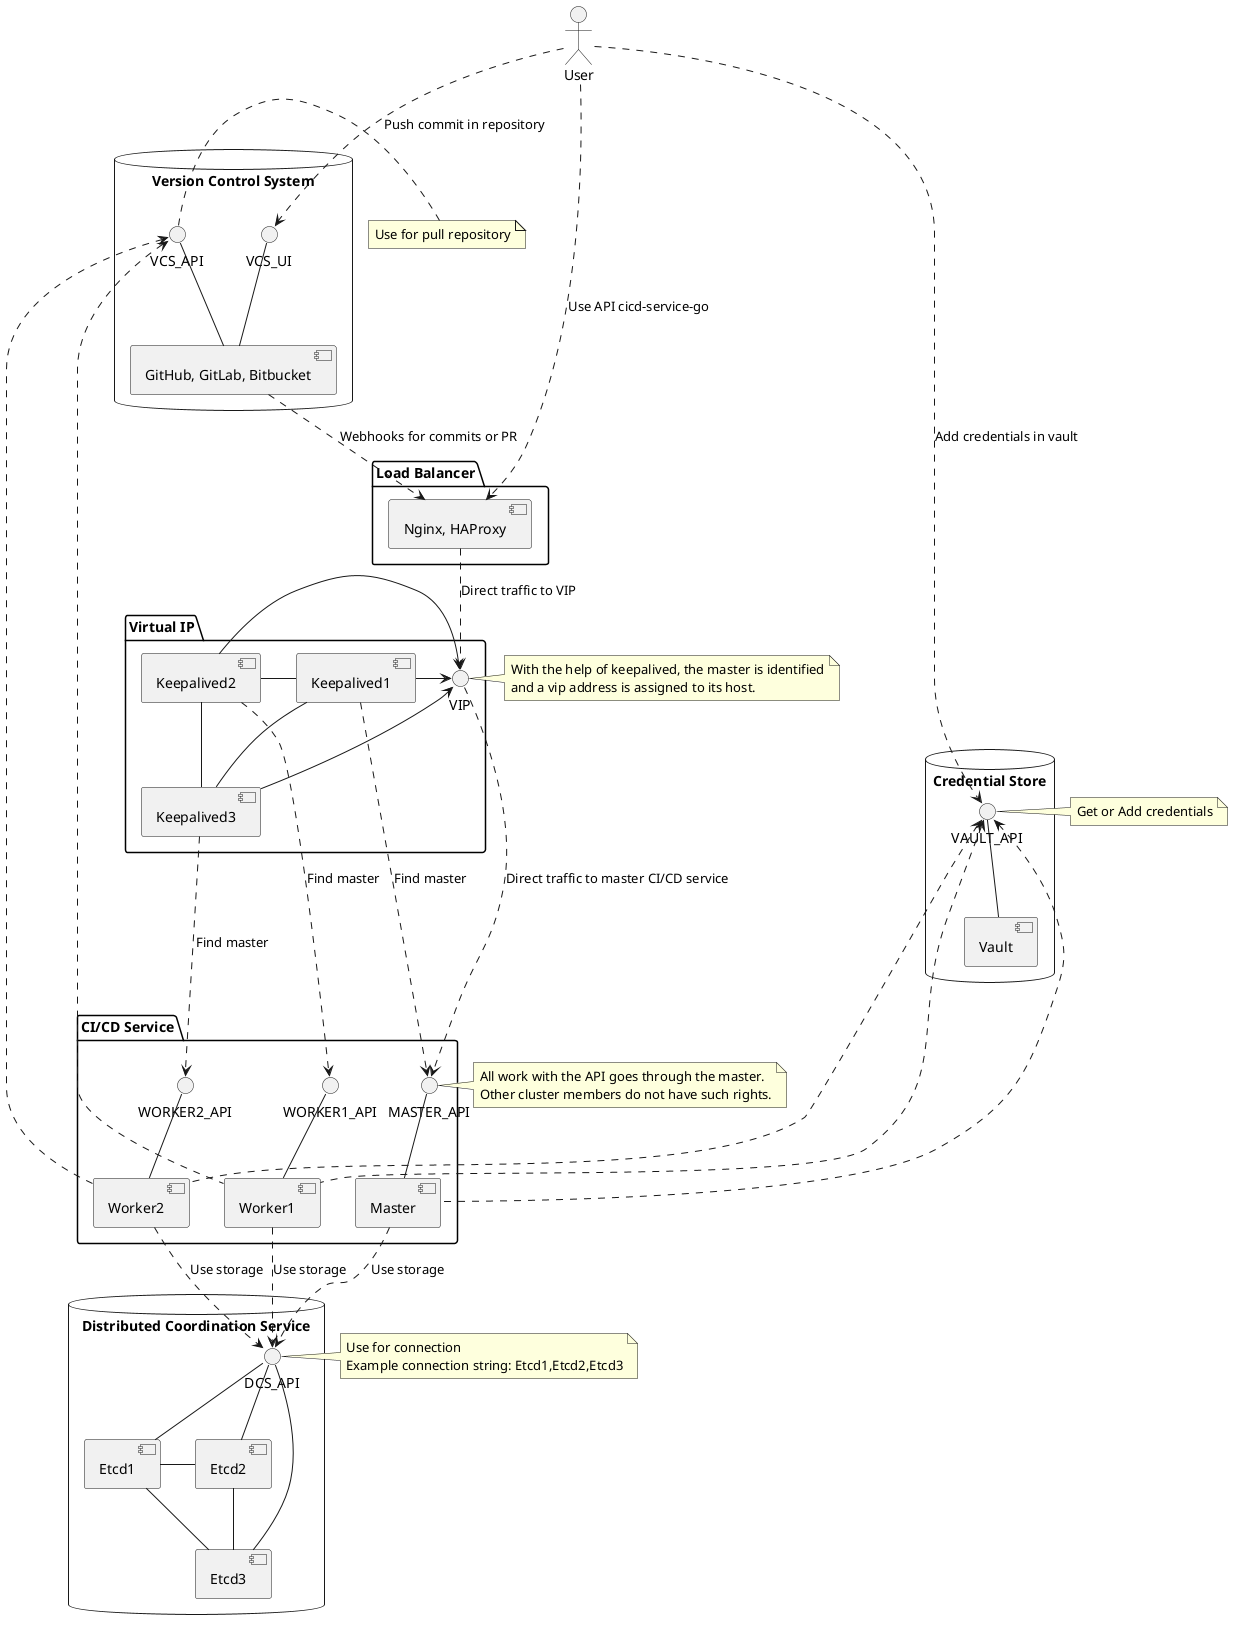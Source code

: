 @startuml

top to bottom direction

database "Version Control System" {
    interface VCS_UI
    interface VCS_API
    VCS_API -- [GitHub, GitLab, Bitbucket]
    VCS_UI -- [GitHub, GitLab, Bitbucket]
}

database "Credential Store" {
    interface VAULT_API
    VAULT_API -- [Vault]
}

database "Distributed Coordination Service" {
    interface DCS_API
    DCS_API -- [Etcd1]
    DCS_API -- [Etcd2]
    DCS_API -- [Etcd3]

    [Etcd1] - [Etcd2]
    [Etcd2] -- [Etcd3]
    [Etcd3] -- [Etcd1]
}

package "Virtual IP" {
    interface VIP

    [Keepalived1] as KP1
    [Keepalived2] as KP2
    [Keepalived3] as KP3

    VIP <-r- KP1
    VIP <-r- KP2
    VIP <-r- KP3

    KP1 - KP2
    KP2 -- KP3
    KP1 -- KP3
}

package "Load Balancer" {
    [Nginx, HAProxy] as LB
}

package "CI/CD Service" {
    interface MASTER_API
    interface WORKER1_API
    interface WORKER2_API

    MASTER_API -d- [Master]
    WORKER1_API -d- [Worker1]
    WORKER2_API -d- [Worker2]
}

actor User

User ..> VCS_UI : Push commit in repository
User ..> VAULT_API : Add credentials in vault
User ..> LB : Use API cicd-service-go

note right of VAULT_API
Get or Add credentials
end note

[GitHub, GitLab, Bitbucket] ..> LB : Webhooks for commits or PR
LB ..> VIP : Direct traffic to VIP

note left of VIP
With the help of keepalived, the master is identified
and a vip address is assigned to its host.
end note

VIP ..> MASTER_API : Direct traffic to master CI/CD service

note right of MASTER_API
All work with the API goes through the master.
Other cluster members do not have such rights.
end note


KP1 -d..> MASTER_API : Find master
KP2 -d..> WORKER1_API : Find master
KP3 -d..> WORKER2_API : Find master

[Master] -u..> VAULT_API
[Worker1] -u...> VAULT_API
[Worker2] -u..> VAULT_API

'[Master] -up-> VCS_API
[Worker1] -u.> VCS_API
[Worker2] -u.> VCS_API

note left of VCS_API
Use for pull repository
end note

[Master] ..> DCS_API : Use storage
[Worker1] ..> DCS_API : Use storage
[Worker2] ..> DCS_API : Use storage

note right of DCS_API
Use for connection
Example connection string: Etcd1,Etcd2,Etcd3
end note

@enduml
